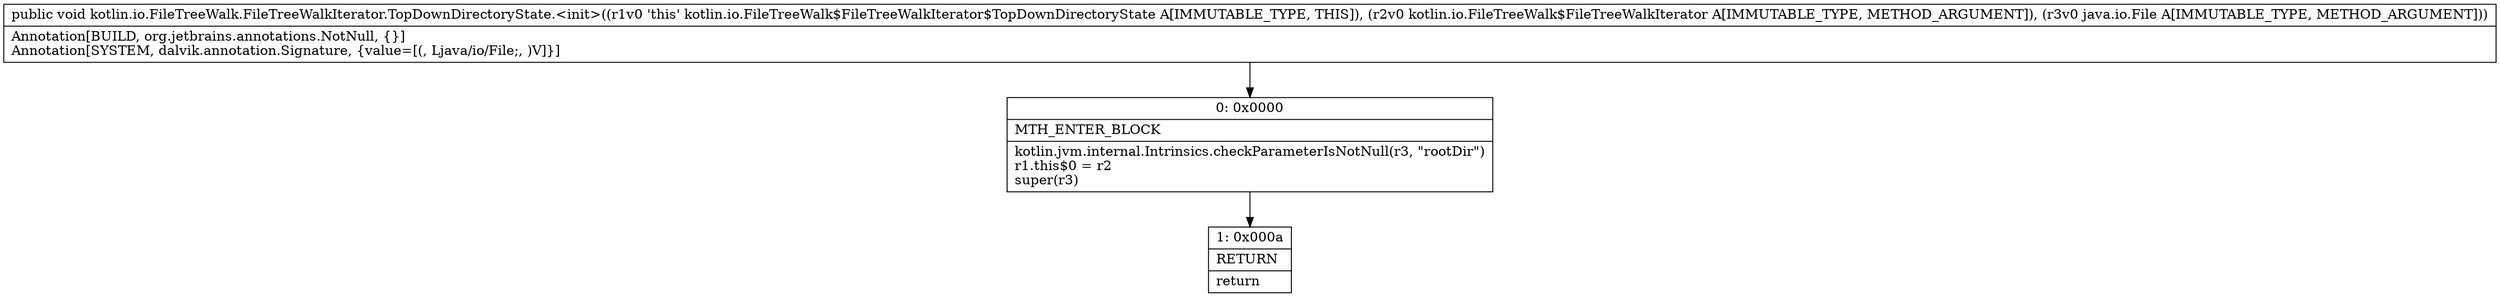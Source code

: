 digraph "CFG forkotlin.io.FileTreeWalk.FileTreeWalkIterator.TopDownDirectoryState.\<init\>(Lkotlin\/io\/FileTreeWalk$FileTreeWalkIterator;Ljava\/io\/File;)V" {
Node_0 [shape=record,label="{0\:\ 0x0000|MTH_ENTER_BLOCK\l|kotlin.jvm.internal.Intrinsics.checkParameterIsNotNull(r3, \"rootDir\")\lr1.this$0 = r2\lsuper(r3)\l}"];
Node_1 [shape=record,label="{1\:\ 0x000a|RETURN\l|return\l}"];
MethodNode[shape=record,label="{public void kotlin.io.FileTreeWalk.FileTreeWalkIterator.TopDownDirectoryState.\<init\>((r1v0 'this' kotlin.io.FileTreeWalk$FileTreeWalkIterator$TopDownDirectoryState A[IMMUTABLE_TYPE, THIS]), (r2v0 kotlin.io.FileTreeWalk$FileTreeWalkIterator A[IMMUTABLE_TYPE, METHOD_ARGUMENT]), (r3v0 java.io.File A[IMMUTABLE_TYPE, METHOD_ARGUMENT]))  | Annotation[BUILD, org.jetbrains.annotations.NotNull, \{\}]\lAnnotation[SYSTEM, dalvik.annotation.Signature, \{value=[(, Ljava\/io\/File;, )V]\}]\l}"];
MethodNode -> Node_0;
Node_0 -> Node_1;
}

